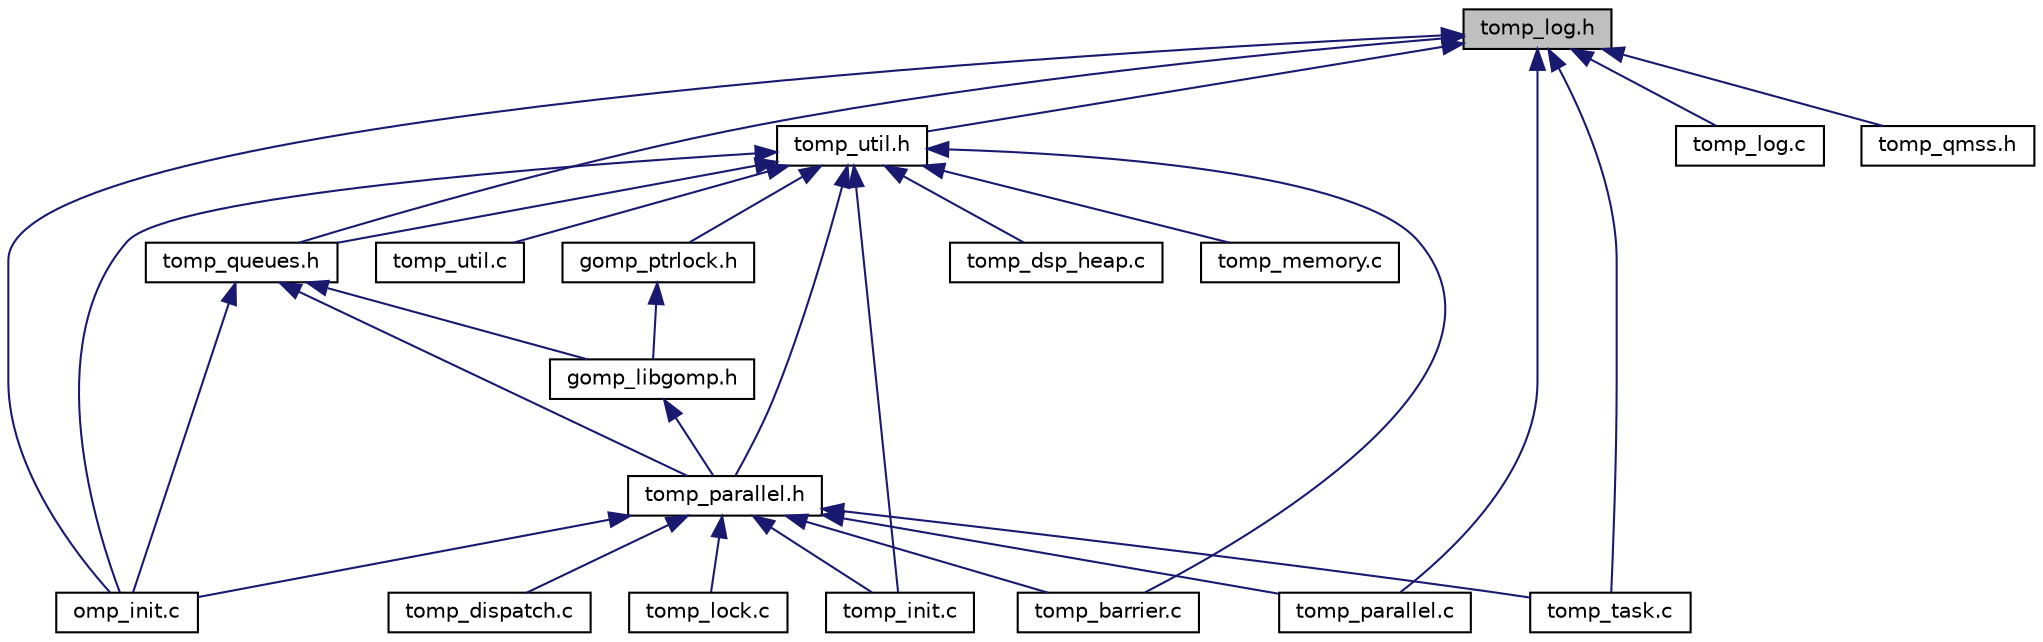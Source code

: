 digraph "tomp_log.h"
{
  edge [fontname="Helvetica",fontsize="10",labelfontname="Helvetica",labelfontsize="10"];
  node [fontname="Helvetica",fontsize="10",shape=record];
  Node1 [label="tomp_log.h",height=0.2,width=0.4,color="black", fillcolor="grey75", style="filled", fontcolor="black"];
  Node1 -> Node2 [dir="back",color="midnightblue",fontsize="10",style="solid",fontname="Helvetica"];
  Node2 [label="tomp_util.h",height=0.2,width=0.4,color="black", fillcolor="white", style="filled",URL="$tomp__util_8h.html",tooltip="This file defines utility functions, types, variables and constants. "];
  Node2 -> Node3 [dir="back",color="midnightblue",fontsize="10",style="solid",fontname="Helvetica"];
  Node3 [label="gomp_ptrlock.h",height=0.2,width=0.4,color="black", fillcolor="white", style="filled",URL="$gomp__ptrlock_8h_source.html"];
  Node3 -> Node4 [dir="back",color="midnightblue",fontsize="10",style="solid",fontname="Helvetica"];
  Node4 [label="gomp_libgomp.h",height=0.2,width=0.4,color="black", fillcolor="white", style="filled",URL="$gomp__libgomp_8h.html",tooltip="Declares gomp_schedule_type, gomp_work_share. "];
  Node4 -> Node5 [dir="back",color="midnightblue",fontsize="10",style="solid",fontname="Helvetica"];
  Node5 [label="tomp_parallel.h",height=0.2,width=0.4,color="black", fillcolor="white", style="filled",URL="$tomp__parallel_8h.html",tooltip="Declares various OMP data structures such as thread, teamstate team etc. "];
  Node5 -> Node6 [dir="back",color="midnightblue",fontsize="10",style="solid",fontname="Helvetica"];
  Node6 [label="omp_init.c",height=0.2,width=0.4,color="black", fillcolor="white", style="filled",URL="$omp__init_8c.html",tooltip="Implements function hooks to initialize the runtime during boot. "];
  Node5 -> Node7 [dir="back",color="midnightblue",fontsize="10",style="solid",fontname="Helvetica"];
  Node7 [label="tomp_barrier.c",height=0.2,width=0.4,color="black", fillcolor="white", style="filled",URL="$tomp__barrier_8c.html",tooltip="Implements GOMP_barrier. "];
  Node5 -> Node8 [dir="back",color="midnightblue",fontsize="10",style="solid",fontname="Helvetica"];
  Node8 [label="tomp_dispatch.c",height=0.2,width=0.4,color="black", fillcolor="white", style="filled",URL="$tomp__dispatch_8c.html",tooltip="Dispatcher Implementation for OpenMP. "];
  Node5 -> Node9 [dir="back",color="midnightblue",fontsize="10",style="solid",fontname="Helvetica"];
  Node9 [label="tomp_init.c",height=0.2,width=0.4,color="black", fillcolor="white", style="filled",URL="$tomp__init_8c.html",tooltip="Implements initialization/termination for OMP runtime. "];
  Node5 -> Node10 [dir="back",color="midnightblue",fontsize="10",style="solid",fontname="Helvetica"];
  Node10 [label="tomp_lock.c",height=0.2,width=0.4,color="black", fillcolor="white", style="filled",URL="$tomp__lock_8c.html",tooltip="Implements the OMP locking APIs. "];
  Node5 -> Node11 [dir="back",color="midnightblue",fontsize="10",style="solid",fontname="Helvetica"];
  Node11 [label="tomp_parallel.c",height=0.2,width=0.4,color="black", fillcolor="white", style="filled",URL="$tomp__parallel_8c.html",tooltip="Implements GOMP_parallel_[start|end]. "];
  Node5 -> Node12 [dir="back",color="midnightblue",fontsize="10",style="solid",fontname="Helvetica"];
  Node12 [label="tomp_task.c",height=0.2,width=0.4,color="black", fillcolor="white", style="filled",URL="$tomp__task_8c.html",tooltip="Implements (1) tasking APIs: GOMP_task, GOMP_taskwait (2) tomp_eoStartTask - the execution object for..."];
  Node2 -> Node13 [dir="back",color="midnightblue",fontsize="10",style="solid",fontname="Helvetica"];
  Node13 [label="tomp_queues.h",height=0.2,width=0.4,color="black", fillcolor="white", style="filled",URL="$tomp__queues_8h_source.html"];
  Node13 -> Node4 [dir="back",color="midnightblue",fontsize="10",style="solid",fontname="Helvetica"];
  Node13 -> Node6 [dir="back",color="midnightblue",fontsize="10",style="solid",fontname="Helvetica"];
  Node13 -> Node5 [dir="back",color="midnightblue",fontsize="10",style="solid",fontname="Helvetica"];
  Node2 -> Node6 [dir="back",color="midnightblue",fontsize="10",style="solid",fontname="Helvetica"];
  Node2 -> Node7 [dir="back",color="midnightblue",fontsize="10",style="solid",fontname="Helvetica"];
  Node2 -> Node14 [dir="back",color="midnightblue",fontsize="10",style="solid",fontname="Helvetica"];
  Node14 [label="tomp_dsp_heap.c",height=0.2,width=0.4,color="black", fillcolor="white", style="filled",URL="$tomp__dsp__heap_8c.html",tooltip="Thread safe, coherency aware dynamic memory management routines. "];
  Node2 -> Node9 [dir="back",color="midnightblue",fontsize="10",style="solid",fontname="Helvetica"];
  Node2 -> Node15 [dir="back",color="midnightblue",fontsize="10",style="solid",fontname="Helvetica"];
  Node15 [label="tomp_memory.c",height=0.2,width=0.4,color="black", fillcolor="white", style="filled",URL="$tomp__memory_8c.html",tooltip="Thread safe, coherency aware dynamic memory management routines. "];
  Node2 -> Node5 [dir="back",color="midnightblue",fontsize="10",style="solid",fontname="Helvetica"];
  Node2 -> Node16 [dir="back",color="midnightblue",fontsize="10",style="solid",fontname="Helvetica"];
  Node16 [label="tomp_util.c",height=0.2,width=0.4,color="black", fillcolor="white", style="filled",URL="$tomp__util_8c.html",tooltip="Implements utility functions. "];
  Node1 -> Node13 [dir="back",color="midnightblue",fontsize="10",style="solid",fontname="Helvetica"];
  Node1 -> Node6 [dir="back",color="midnightblue",fontsize="10",style="solid",fontname="Helvetica"];
  Node1 -> Node17 [dir="back",color="midnightblue",fontsize="10",style="solid",fontname="Helvetica"];
  Node17 [label="tomp_log.c",height=0.2,width=0.4,color="black", fillcolor="white", style="filled",URL="$tomp__log_8c.html",tooltip="Supports various mechanisms for logging errors & tracing. "];
  Node1 -> Node11 [dir="back",color="midnightblue",fontsize="10",style="solid",fontname="Helvetica"];
  Node1 -> Node18 [dir="back",color="midnightblue",fontsize="10",style="solid",fontname="Helvetica"];
  Node18 [label="tomp_qmss.h",height=0.2,width=0.4,color="black", fillcolor="white", style="filled",URL="$tomp__qmss_8h.html",tooltip="  API to access the QMSS sub-system. "];
  Node1 -> Node12 [dir="back",color="midnightblue",fontsize="10",style="solid",fontname="Helvetica"];
}
